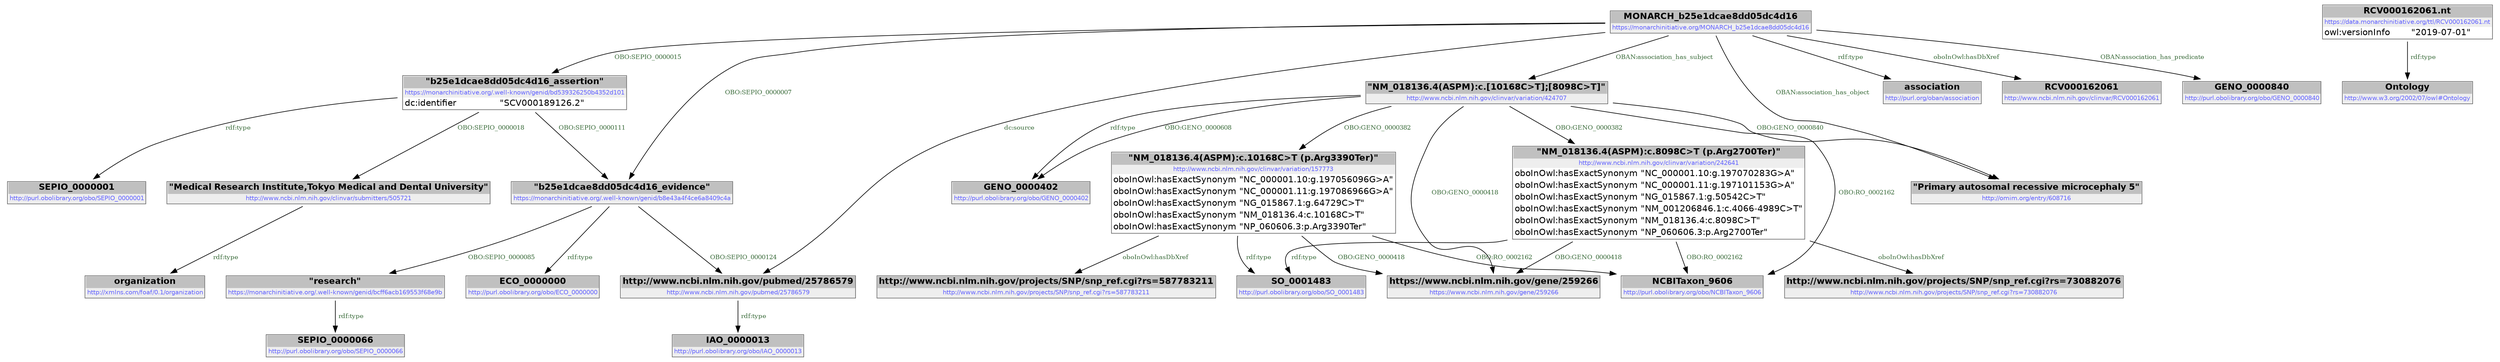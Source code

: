 digraph { 
 node [ fontname="DejaVu Sans" ] ; 
	node0 -> node1 [ color=BLACK, label=< <font point-size='10' color='#336633'>rdf:type</font> > ] ;
	node4 -> node5 [ color=BLACK, label=< <font point-size='10' color='#336633'>rdf:type</font> > ] ;
	node3 -> node6 [ color=BLACK, label=< <font point-size='10' color='#336633'>OBO:RO_0002162</font> > ] ;
	node4 -> node8 [ color=BLACK, label=< <font point-size='10' color='#336633'>OBO:SEPIO_0000111</font> > ] ;
	node9 -> node4 [ color=BLACK, label=< <font point-size='10' color='#336633'>OBO:SEPIO_0000015</font> > ] ;
	node9 -> node3 [ color=BLACK, label=< <font point-size='10' color='#336633'>OBAN:association_has_subject</font> > ] ;
	node7 -> node10 [ color=BLACK, label=< <font point-size='10' color='#336633'>oboInOwl:hasDbXref</font> > ] ;
	node8 -> node0 [ color=BLACK, label=< <font point-size='10' color='#336633'>OBO:SEPIO_0000124</font> > ] ;
	node7 -> node11 [ color=BLACK, label=< <font point-size='10' color='#336633'>OBO:GENO_0000418</font> > ] ;
	node3 -> node7 [ color=BLACK, label=< <font point-size='10' color='#336633'>OBO:GENO_0000382</font> > ] ;
	node2 -> node6 [ color=BLACK, label=< <font point-size='10' color='#336633'>OBO:RO_0002162</font> > ] ;
	node9 -> node0 [ color=BLACK, label=< <font point-size='10' color='#336633'>dc:source</font> > ] ;
	node9 -> node12 [ color=BLACK, label=< <font point-size='10' color='#336633'>rdf:type</font> > ] ;
	node2 -> node11 [ color=BLACK, label=< <font point-size='10' color='#336633'>OBO:GENO_0000418</font> > ] ;
	node9 -> node8 [ color=BLACK, label=< <font point-size='10' color='#336633'>OBO:SEPIO_0000007</font> > ] ;
	node2 -> node13 [ color=BLACK, label=< <font point-size='10' color='#336633'>oboInOwl:hasDbXref</font> > ] ;
	node9 -> node14 [ color=BLACK, label=< <font point-size='10' color='#336633'>oboInOwl:hasDbXref</font> > ] ;
	node8 -> node15 [ color=BLACK, label=< <font point-size='10' color='#336633'>rdf:type</font> > ] ;
	node3 -> node16 [ color=BLACK, label=< <font point-size='10' color='#336633'>OBO:GENO_0000840</font> > ] ;
	node9 -> node16 [ color=BLACK, label=< <font point-size='10' color='#336633'>OBAN:association_has_object</font> > ] ;
	node9 -> node18 [ color=BLACK, label=< <font point-size='10' color='#336633'>OBAN:association_has_predicate</font> > ] ;
	node4 -> node19 [ color=BLACK, label=< <font point-size='10' color='#336633'>OBO:SEPIO_0000018</font> > ] ;
	node3 -> node20 [ color=BLACK, label=< <font point-size='10' color='#336633'>OBO:GENO_0000608</font> > ] ;
	node21 -> node22 [ color=BLACK, label=< <font point-size='10' color='#336633'>rdf:type</font> > ] ;
	node3 -> node11 [ color=BLACK, label=< <font point-size='10' color='#336633'>OBO:GENO_0000418</font> > ] ;
	node7 -> node6 [ color=BLACK, label=< <font point-size='10' color='#336633'>OBO:RO_0002162</font> > ] ;
	node3 -> node20 [ color=BLACK, label=< <font point-size='10' color='#336633'>rdf:type</font> > ] ;
	node2 -> node23 [ color=BLACK, label=< <font point-size='10' color='#336633'>rdf:type</font> > ] ;
	node8 -> node21 [ color=BLACK, label=< <font point-size='10' color='#336633'>OBO:SEPIO_0000085</font> > ] ;
	node17 -> node24 [ color=BLACK, label=< <font point-size='10' color='#336633'>rdf:type</font> > ] ;
	node3 -> node2 [ color=BLACK, label=< <font point-size='10' color='#336633'>OBO:GENO_0000382</font> > ] ;
	node7 -> node23 [ color=BLACK, label=< <font point-size='10' color='#336633'>rdf:type</font> > ] ;
	node19 -> node25 [ color=BLACK, label=< <font point-size='10' color='#336633'>rdf:type</font> > ] ;
# http://www.ncbi.nlm.nih.gov/pubmed/25786579 node0
node0 [ shape=none, color=black label=< <table color='#666666' cellborder='0' cellspacing='0' border='1'><tr><td colspan='2' bgcolor='grey'><B>http://www.ncbi.nlm.nih.gov/pubmed/25786579</B></td></tr><tr><td href='http://www.ncbi.nlm.nih.gov/pubmed/25786579' bgcolor='#eeeeee' colspan='2'><font point-size='10' color='#6666ff'>http://www.ncbi.nlm.nih.gov/pubmed/25786579</font></td></tr></table> > ] 
# http://purl.obolibrary.org/obo/IAO_0000013 node1
node1 [ shape=none, color=black label=< <table color='#666666' cellborder='0' cellspacing='0' border='1'><tr><td colspan='2' bgcolor='grey'><B>IAO_0000013</B></td></tr><tr><td href='http://purl.obolibrary.org/obo/IAO_0000013' bgcolor='#eeeeee' colspan='2'><font point-size='10' color='#6666ff'>http://purl.obolibrary.org/obo/IAO_0000013</font></td></tr></table> > ] 
# http://www.ncbi.nlm.nih.gov/clinvar/variation/242641 node2
node2 [ shape=none, color=black label=< <table color='#666666' cellborder='0' cellspacing='0' border='1'><tr><td colspan='2' bgcolor='grey'><B>&quot;NM_018136.4(ASPM):c.8098C&gt;T (p.Arg2700Ter)&quot;</B></td></tr><tr><td href='http://www.ncbi.nlm.nih.gov/clinvar/variation/242641' bgcolor='#eeeeee' colspan='2'><font point-size='10' color='#6666ff'>http://www.ncbi.nlm.nih.gov/clinvar/variation/242641</font></td></tr><tr><td align='left'>oboInOwl:hasExactSynonym</td><td align='left'>&quot;NC_000001.10:g.197070283G&gt;A&quot;</td></tr><tr><td align='left'>oboInOwl:hasExactSynonym</td><td align='left'>&quot;NC_000001.11:g.197101153G&gt;A&quot;</td></tr><tr><td align='left'>oboInOwl:hasExactSynonym</td><td align='left'>&quot;NG_015867.1:g.50542C&gt;T&quot;</td></tr><tr><td align='left'>oboInOwl:hasExactSynonym</td><td align='left'>&quot;NM_001206846.1:c.4066-4989C&gt;T&quot;</td></tr><tr><td align='left'>oboInOwl:hasExactSynonym</td><td align='left'>&quot;NM_018136.4:c.8098C&gt;T&quot;</td></tr><tr><td align='left'>oboInOwl:hasExactSynonym</td><td align='left'>&quot;NP_060606.3:p.Arg2700Ter&quot;</td></tr></table> > ] 
# http://www.ncbi.nlm.nih.gov/clinvar/variation/424707 node3
node3 [ shape=none, color=black label=< <table color='#666666' cellborder='0' cellspacing='0' border='1'><tr><td colspan='2' bgcolor='grey'><B>&quot;NM_018136.4(ASPM):c.[10168C&gt;T];[8098C&gt;T]&quot;</B></td></tr><tr><td href='http://www.ncbi.nlm.nih.gov/clinvar/variation/424707' bgcolor='#eeeeee' colspan='2'><font point-size='10' color='#6666ff'>http://www.ncbi.nlm.nih.gov/clinvar/variation/424707</font></td></tr></table> > ] 
# https://monarchinitiative.org/.well-known/genid/bd539326250b4352d101 node4
node4 [ shape=none, color=black label=< <table color='#666666' cellborder='0' cellspacing='0' border='1'><tr><td colspan='2' bgcolor='grey'><B>&quot;b25e1dcae8dd05dc4d16_assertion&quot;</B></td></tr><tr><td href='https://monarchinitiative.org/.well-known/genid/bd539326250b4352d101' bgcolor='#eeeeee' colspan='2'><font point-size='10' color='#6666ff'>https://monarchinitiative.org/.well-known/genid/bd539326250b4352d101</font></td></tr><tr><td align='left'>dc:identifier</td><td align='left'>&quot;SCV000189126.2&quot;</td></tr></table> > ] 
# http://purl.obolibrary.org/obo/SEPIO_0000001 node5
node5 [ shape=none, color=black label=< <table color='#666666' cellborder='0' cellspacing='0' border='1'><tr><td colspan='2' bgcolor='grey'><B>SEPIO_0000001</B></td></tr><tr><td href='http://purl.obolibrary.org/obo/SEPIO_0000001' bgcolor='#eeeeee' colspan='2'><font point-size='10' color='#6666ff'>http://purl.obolibrary.org/obo/SEPIO_0000001</font></td></tr></table> > ] 
# http://purl.obolibrary.org/obo/NCBITaxon_9606 node6
node6 [ shape=none, color=black label=< <table color='#666666' cellborder='0' cellspacing='0' border='1'><tr><td colspan='2' bgcolor='grey'><B>NCBITaxon_9606</B></td></tr><tr><td href='http://purl.obolibrary.org/obo/NCBITaxon_9606' bgcolor='#eeeeee' colspan='2'><font point-size='10' color='#6666ff'>http://purl.obolibrary.org/obo/NCBITaxon_9606</font></td></tr></table> > ] 
# http://www.ncbi.nlm.nih.gov/clinvar/variation/157773 node7
node7 [ shape=none, color=black label=< <table color='#666666' cellborder='0' cellspacing='0' border='1'><tr><td colspan='2' bgcolor='grey'><B>&quot;NM_018136.4(ASPM):c.10168C&gt;T (p.Arg3390Ter)&quot;</B></td></tr><tr><td href='http://www.ncbi.nlm.nih.gov/clinvar/variation/157773' bgcolor='#eeeeee' colspan='2'><font point-size='10' color='#6666ff'>http://www.ncbi.nlm.nih.gov/clinvar/variation/157773</font></td></tr><tr><td align='left'>oboInOwl:hasExactSynonym</td><td align='left'>&quot;NC_000001.10:g.197056096G&gt;A&quot;</td></tr><tr><td align='left'>oboInOwl:hasExactSynonym</td><td align='left'>&quot;NC_000001.11:g.197086966G&gt;A&quot;</td></tr><tr><td align='left'>oboInOwl:hasExactSynonym</td><td align='left'>&quot;NG_015867.1:g.64729C&gt;T&quot;</td></tr><tr><td align='left'>oboInOwl:hasExactSynonym</td><td align='left'>&quot;NM_018136.4:c.10168C&gt;T&quot;</td></tr><tr><td align='left'>oboInOwl:hasExactSynonym</td><td align='left'>&quot;NP_060606.3:p.Arg3390Ter&quot;</td></tr></table> > ] 
# https://monarchinitiative.org/.well-known/genid/b8e43a4f4ce6a8409c4a node8
node8 [ shape=none, color=black label=< <table color='#666666' cellborder='0' cellspacing='0' border='1'><tr><td colspan='2' bgcolor='grey'><B>&quot;b25e1dcae8dd05dc4d16_evidence&quot;</B></td></tr><tr><td href='https://monarchinitiative.org/.well-known/genid/b8e43a4f4ce6a8409c4a' bgcolor='#eeeeee' colspan='2'><font point-size='10' color='#6666ff'>https://monarchinitiative.org/.well-known/genid/b8e43a4f4ce6a8409c4a</font></td></tr></table> > ] 
# https://monarchinitiative.org/MONARCH_b25e1dcae8dd05dc4d16 node9
node9 [ shape=none, color=black label=< <table color='#666666' cellborder='0' cellspacing='0' border='1'><tr><td colspan='2' bgcolor='grey'><B>MONARCH_b25e1dcae8dd05dc4d16</B></td></tr><tr><td href='https://monarchinitiative.org/MONARCH_b25e1dcae8dd05dc4d16' bgcolor='#eeeeee' colspan='2'><font point-size='10' color='#6666ff'>https://monarchinitiative.org/MONARCH_b25e1dcae8dd05dc4d16</font></td></tr></table> > ] 
# http://www.ncbi.nlm.nih.gov/projects/SNP/snp_ref.cgi?rs=587783211 node10
node10 [ shape=none, color=black label=< <table color='#666666' cellborder='0' cellspacing='0' border='1'><tr><td colspan='2' bgcolor='grey'><B>http://www.ncbi.nlm.nih.gov/projects/SNP/snp_ref.cgi?rs=587783211</B></td></tr><tr><td href='http://www.ncbi.nlm.nih.gov/projects/SNP/snp_ref.cgi?rs=587783211' bgcolor='#eeeeee' colspan='2'><font point-size='10' color='#6666ff'>http://www.ncbi.nlm.nih.gov/projects/SNP/snp_ref.cgi?rs=587783211</font></td></tr></table> > ] 
# https://www.ncbi.nlm.nih.gov/gene/259266 node11
node11 [ shape=none, color=black label=< <table color='#666666' cellborder='0' cellspacing='0' border='1'><tr><td colspan='2' bgcolor='grey'><B>https://www.ncbi.nlm.nih.gov/gene/259266</B></td></tr><tr><td href='https://www.ncbi.nlm.nih.gov/gene/259266' bgcolor='#eeeeee' colspan='2'><font point-size='10' color='#6666ff'>https://www.ncbi.nlm.nih.gov/gene/259266</font></td></tr></table> > ] 
# http://purl.org/oban/association node12
node12 [ shape=none, color=black label=< <table color='#666666' cellborder='0' cellspacing='0' border='1'><tr><td colspan='2' bgcolor='grey'><B>association</B></td></tr><tr><td href='http://purl.org/oban/association' bgcolor='#eeeeee' colspan='2'><font point-size='10' color='#6666ff'>http://purl.org/oban/association</font></td></tr></table> > ] 
# http://www.ncbi.nlm.nih.gov/projects/SNP/snp_ref.cgi?rs=730882076 node13
node13 [ shape=none, color=black label=< <table color='#666666' cellborder='0' cellspacing='0' border='1'><tr><td colspan='2' bgcolor='grey'><B>http://www.ncbi.nlm.nih.gov/projects/SNP/snp_ref.cgi?rs=730882076</B></td></tr><tr><td href='http://www.ncbi.nlm.nih.gov/projects/SNP/snp_ref.cgi?rs=730882076' bgcolor='#eeeeee' colspan='2'><font point-size='10' color='#6666ff'>http://www.ncbi.nlm.nih.gov/projects/SNP/snp_ref.cgi?rs=730882076</font></td></tr></table> > ] 
# http://www.ncbi.nlm.nih.gov/clinvar/RCV000162061 node14
node14 [ shape=none, color=black label=< <table color='#666666' cellborder='0' cellspacing='0' border='1'><tr><td colspan='2' bgcolor='grey'><B>RCV000162061</B></td></tr><tr><td href='http://www.ncbi.nlm.nih.gov/clinvar/RCV000162061' bgcolor='#eeeeee' colspan='2'><font point-size='10' color='#6666ff'>http://www.ncbi.nlm.nih.gov/clinvar/RCV000162061</font></td></tr></table> > ] 
# http://purl.obolibrary.org/obo/ECO_0000000 node15
node15 [ shape=none, color=black label=< <table color='#666666' cellborder='0' cellspacing='0' border='1'><tr><td colspan='2' bgcolor='grey'><B>ECO_0000000</B></td></tr><tr><td href='http://purl.obolibrary.org/obo/ECO_0000000' bgcolor='#eeeeee' colspan='2'><font point-size='10' color='#6666ff'>http://purl.obolibrary.org/obo/ECO_0000000</font></td></tr></table> > ] 
# http://omim.org/entry/608716 node16
node16 [ shape=none, color=black label=< <table color='#666666' cellborder='0' cellspacing='0' border='1'><tr><td colspan='2' bgcolor='grey'><B>&quot;Primary autosomal recessive microcephaly 5&quot;</B></td></tr><tr><td href='http://omim.org/entry/608716' bgcolor='#eeeeee' colspan='2'><font point-size='10' color='#6666ff'>http://omim.org/entry/608716</font></td></tr></table> > ] 
# https://data.monarchinitiative.org/ttl/RCV000162061.nt node17
node17 [ shape=none, color=black label=< <table color='#666666' cellborder='0' cellspacing='0' border='1'><tr><td colspan='2' bgcolor='grey'><B>RCV000162061.nt</B></td></tr><tr><td href='https://data.monarchinitiative.org/ttl/RCV000162061.nt' bgcolor='#eeeeee' colspan='2'><font point-size='10' color='#6666ff'>https://data.monarchinitiative.org/ttl/RCV000162061.nt</font></td></tr><tr><td align='left'>owl:versionInfo</td><td align='left'>&quot;2019-07-01&quot;</td></tr></table> > ] 
# http://purl.obolibrary.org/obo/GENO_0000840 node18
node18 [ shape=none, color=black label=< <table color='#666666' cellborder='0' cellspacing='0' border='1'><tr><td colspan='2' bgcolor='grey'><B>GENO_0000840</B></td></tr><tr><td href='http://purl.obolibrary.org/obo/GENO_0000840' bgcolor='#eeeeee' colspan='2'><font point-size='10' color='#6666ff'>http://purl.obolibrary.org/obo/GENO_0000840</font></td></tr></table> > ] 
# http://www.ncbi.nlm.nih.gov/clinvar/submitters/505721 node19
node19 [ shape=none, color=black label=< <table color='#666666' cellborder='0' cellspacing='0' border='1'><tr><td colspan='2' bgcolor='grey'><B>&quot;Medical Research Institute,Tokyo Medical and Dental University&quot;</B></td></tr><tr><td href='http://www.ncbi.nlm.nih.gov/clinvar/submitters/505721' bgcolor='#eeeeee' colspan='2'><font point-size='10' color='#6666ff'>http://www.ncbi.nlm.nih.gov/clinvar/submitters/505721</font></td></tr></table> > ] 
# http://purl.obolibrary.org/obo/GENO_0000402 node20
node20 [ shape=none, color=black label=< <table color='#666666' cellborder='0' cellspacing='0' border='1'><tr><td colspan='2' bgcolor='grey'><B>GENO_0000402</B></td></tr><tr><td href='http://purl.obolibrary.org/obo/GENO_0000402' bgcolor='#eeeeee' colspan='2'><font point-size='10' color='#6666ff'>http://purl.obolibrary.org/obo/GENO_0000402</font></td></tr></table> > ] 
# https://monarchinitiative.org/.well-known/genid/bcff6acb169553f68e9b node21
node21 [ shape=none, color=black label=< <table color='#666666' cellborder='0' cellspacing='0' border='1'><tr><td colspan='2' bgcolor='grey'><B>&quot;research&quot;</B></td></tr><tr><td href='https://monarchinitiative.org/.well-known/genid/bcff6acb169553f68e9b' bgcolor='#eeeeee' colspan='2'><font point-size='10' color='#6666ff'>https://monarchinitiative.org/.well-known/genid/bcff6acb169553f68e9b</font></td></tr></table> > ] 
# http://purl.obolibrary.org/obo/SEPIO_0000066 node22
node22 [ shape=none, color=black label=< <table color='#666666' cellborder='0' cellspacing='0' border='1'><tr><td colspan='2' bgcolor='grey'><B>SEPIO_0000066</B></td></tr><tr><td href='http://purl.obolibrary.org/obo/SEPIO_0000066' bgcolor='#eeeeee' colspan='2'><font point-size='10' color='#6666ff'>http://purl.obolibrary.org/obo/SEPIO_0000066</font></td></tr></table> > ] 
# http://purl.obolibrary.org/obo/SO_0001483 node23
node23 [ shape=none, color=black label=< <table color='#666666' cellborder='0' cellspacing='0' border='1'><tr><td colspan='2' bgcolor='grey'><B>SO_0001483</B></td></tr><tr><td href='http://purl.obolibrary.org/obo/SO_0001483' bgcolor='#eeeeee' colspan='2'><font point-size='10' color='#6666ff'>http://purl.obolibrary.org/obo/SO_0001483</font></td></tr></table> > ] 
# http://www.w3.org/2002/07/owl#Ontology node24
node24 [ shape=none, color=black label=< <table color='#666666' cellborder='0' cellspacing='0' border='1'><tr><td colspan='2' bgcolor='grey'><B>Ontology</B></td></tr><tr><td href='http://www.w3.org/2002/07/owl#Ontology' bgcolor='#eeeeee' colspan='2'><font point-size='10' color='#6666ff'>http://www.w3.org/2002/07/owl#Ontology</font></td></tr></table> > ] 
# http://xmlns.com/foaf/0.1/organization node25
node25 [ shape=none, color=black label=< <table color='#666666' cellborder='0' cellspacing='0' border='1'><tr><td colspan='2' bgcolor='grey'><B>organization</B></td></tr><tr><td href='http://xmlns.com/foaf/0.1/organization' bgcolor='#eeeeee' colspan='2'><font point-size='10' color='#6666ff'>http://xmlns.com/foaf/0.1/organization</font></td></tr></table> > ] 
}
